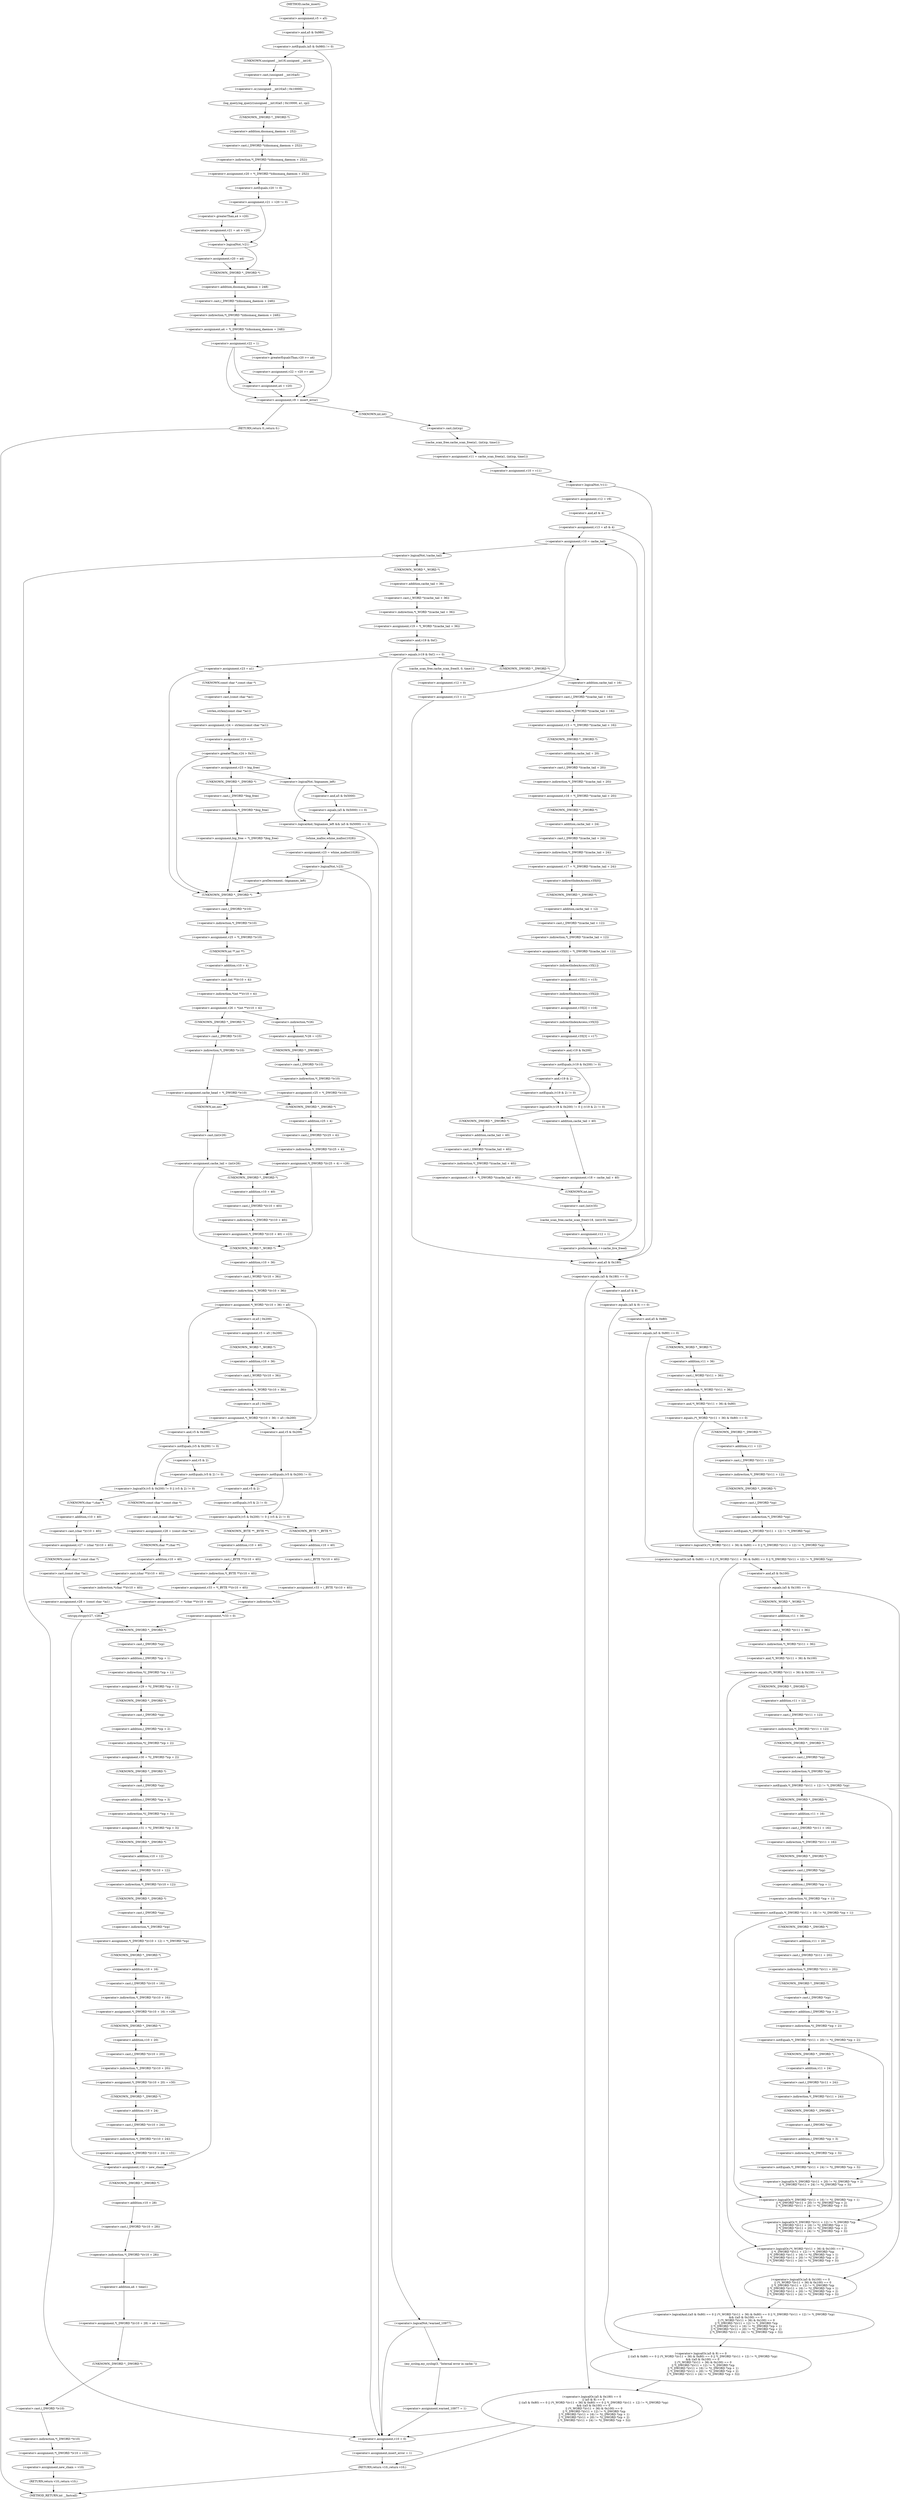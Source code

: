 digraph cache_insert {  
"1000160" [label = "(<operator>.assignment,v5 = a5)" ]
"1000164" [label = "(<operator>.notEquals,(a5 & 0x980) != 0)" ]
"1000165" [label = "(<operator>.and,a5 & 0x980)" ]
"1000170" [label = "(log_query,log_query((unsigned __int16)a5 | 0x10000, a1, cp))" ]
"1000171" [label = "(<operator>.or,(unsigned __int16)a5 | 0x10000)" ]
"1000172" [label = "(<operator>.cast,(unsigned __int16)a5)" ]
"1000173" [label = "(UNKNOWN,unsigned __int16,unsigned __int16)" ]
"1000178" [label = "(<operator>.assignment,v20 = *(_DWORD *)(dnsmasq_daemon + 252))" ]
"1000180" [label = "(<operator>.indirection,*(_DWORD *)(dnsmasq_daemon + 252))" ]
"1000181" [label = "(<operator>.cast,(_DWORD *)(dnsmasq_daemon + 252))" ]
"1000182" [label = "(UNKNOWN,_DWORD *,_DWORD *)" ]
"1000183" [label = "(<operator>.addition,dnsmasq_daemon + 252)" ]
"1000186" [label = "(<operator>.assignment,v21 = v20 != 0)" ]
"1000188" [label = "(<operator>.notEquals,v20 != 0)" ]
"1000193" [label = "(<operator>.assignment,v21 = a4 > v20)" ]
"1000195" [label = "(<operator>.greaterThan,a4 > v20)" ]
"1000199" [label = "(<operator>.logicalNot,!v21)" ]
"1000201" [label = "(<operator>.assignment,v20 = a4)" ]
"1000204" [label = "(<operator>.assignment,a4 = *(_DWORD *)(dnsmasq_daemon + 248))" ]
"1000206" [label = "(<operator>.indirection,*(_DWORD *)(dnsmasq_daemon + 248))" ]
"1000207" [label = "(<operator>.cast,(_DWORD *)(dnsmasq_daemon + 248))" ]
"1000208" [label = "(UNKNOWN,_DWORD *,_DWORD *)" ]
"1000209" [label = "(<operator>.addition,dnsmasq_daemon + 248)" ]
"1000212" [label = "(<operator>.assignment,v22 = 1)" ]
"1000217" [label = "(<operator>.assignment,v22 = v20 >= a4)" ]
"1000219" [label = "(<operator>.greaterEqualsThan,v20 >= a4)" ]
"1000224" [label = "(<operator>.assignment,a4 = v20)" ]
"1000227" [label = "(<operator>.assignment,v9 = insert_error)" ]
"1000232" [label = "(RETURN,return 0;,return 0;)" ]
"1000234" [label = "(<operator>.assignment,v11 = cache_scan_free(a1, (int)cp, time1))" ]
"1000236" [label = "(cache_scan_free,cache_scan_free(a1, (int)cp, time1))" ]
"1000238" [label = "(<operator>.cast,(int)cp)" ]
"1000239" [label = "(UNKNOWN,int,int)" ]
"1000242" [label = "(<operator>.assignment,v10 = v11)" ]
"1000246" [label = "(<operator>.logicalNot,!v11)" ]
"1000249" [label = "(<operator>.assignment,v12 = v9)" ]
"1000252" [label = "(<operator>.assignment,v13 = a5 & 4)" ]
"1000254" [label = "(<operator>.and,a5 & 4)" ]
"1000260" [label = "(<operator>.assignment,v10 = cache_tail)" ]
"1000264" [label = "(<operator>.logicalNot,!cache_tail)" ]
"1000267" [label = "(<operator>.assignment,v19 = *(_WORD *)(cache_tail + 36))" ]
"1000269" [label = "(<operator>.indirection,*(_WORD *)(cache_tail + 36))" ]
"1000270" [label = "(<operator>.cast,(_WORD *)(cache_tail + 36))" ]
"1000271" [label = "(UNKNOWN,_WORD *,_WORD *)" ]
"1000272" [label = "(<operator>.addition,cache_tail + 36)" ]
"1000276" [label = "(<operator>.equals,(v19 & 0xC) == 0)" ]
"1000277" [label = "(<operator>.and,v19 & 0xC)" ]
"1000282" [label = "(<operator>.assignment,v23 = a1)" ]
"1000288" [label = "(<operator>.assignment,v24 = strlen((const char *)a1))" ]
"1000290" [label = "(strlen,strlen((const char *)a1))" ]
"1000291" [label = "(<operator>.cast,(const char *)a1)" ]
"1000292" [label = "(UNKNOWN,const char *,const char *)" ]
"1000294" [label = "(<operator>.assignment,v23 = 0)" ]
"1000298" [label = "(<operator>.greaterThan,v24 > 0x31)" ]
"1000302" [label = "(<operator>.assignment,v23 = big_free)" ]
"1000308" [label = "(<operator>.assignment,big_free = *(_DWORD *)big_free)" ]
"1000310" [label = "(<operator>.indirection,*(_DWORD *)big_free)" ]
"1000311" [label = "(<operator>.cast,(_DWORD *)big_free)" ]
"1000312" [label = "(UNKNOWN,_DWORD *,_DWORD *)" ]
"1000317" [label = "(<operator>.logicalAnd,!bignames_left && (a5 & 0x5000) == 0)" ]
"1000318" [label = "(<operator>.logicalNot,!bignames_left)" ]
"1000320" [label = "(<operator>.equals,(a5 & 0x5000) == 0)" ]
"1000321" [label = "(<operator>.and,a5 & 0x5000)" ]
"1000326" [label = "(<operator>.assignment,v23 = whine_malloc(1028))" ]
"1000328" [label = "(whine_malloc,whine_malloc(1028))" ]
"1000331" [label = "(<operator>.logicalNot,!v23)" ]
"1000336" [label = "(<operator>.preDecrement,--bignames_left)" ]
"1000338" [label = "(<operator>.assignment,v25 = *(_DWORD *)v10)" ]
"1000340" [label = "(<operator>.indirection,*(_DWORD *)v10)" ]
"1000341" [label = "(<operator>.cast,(_DWORD *)v10)" ]
"1000342" [label = "(UNKNOWN,_DWORD *,_DWORD *)" ]
"1000344" [label = "(<operator>.assignment,v26 = *(int **)(v10 + 4))" ]
"1000346" [label = "(<operator>.indirection,*(int **)(v10 + 4))" ]
"1000347" [label = "(<operator>.cast,(int **)(v10 + 4))" ]
"1000348" [label = "(UNKNOWN,int **,int **)" ]
"1000349" [label = "(<operator>.addition,v10 + 4)" ]
"1000355" [label = "(<operator>.assignment,*v26 = v25)" ]
"1000356" [label = "(<operator>.indirection,*v26)" ]
"1000359" [label = "(<operator>.assignment,v25 = *(_DWORD *)v10)" ]
"1000361" [label = "(<operator>.indirection,*(_DWORD *)v10)" ]
"1000362" [label = "(<operator>.cast,(_DWORD *)v10)" ]
"1000363" [label = "(UNKNOWN,_DWORD *,_DWORD *)" ]
"1000367" [label = "(<operator>.assignment,cache_head = *(_DWORD *)v10)" ]
"1000369" [label = "(<operator>.indirection,*(_DWORD *)v10)" ]
"1000370" [label = "(<operator>.cast,(_DWORD *)v10)" ]
"1000371" [label = "(UNKNOWN,_DWORD *,_DWORD *)" ]
"1000375" [label = "(<operator>.assignment,*(_DWORD *)(v25 + 4) = v26)" ]
"1000376" [label = "(<operator>.indirection,*(_DWORD *)(v25 + 4))" ]
"1000377" [label = "(<operator>.cast,(_DWORD *)(v25 + 4))" ]
"1000378" [label = "(UNKNOWN,_DWORD *,_DWORD *)" ]
"1000379" [label = "(<operator>.addition,v25 + 4)" ]
"1000384" [label = "(<operator>.assignment,cache_tail = (int)v26)" ]
"1000386" [label = "(<operator>.cast,(int)v26)" ]
"1000387" [label = "(UNKNOWN,int,int)" ]
"1000391" [label = "(<operator>.assignment,*(_DWORD *)(v10 + 40) = v23)" ]
"1000392" [label = "(<operator>.indirection,*(_DWORD *)(v10 + 40))" ]
"1000393" [label = "(<operator>.cast,(_DWORD *)(v10 + 40))" ]
"1000394" [label = "(UNKNOWN,_DWORD *,_DWORD *)" ]
"1000395" [label = "(<operator>.addition,v10 + 40)" ]
"1000399" [label = "(<operator>.assignment,*(_WORD *)(v10 + 36) = a5)" ]
"1000400" [label = "(<operator>.indirection,*(_WORD *)(v10 + 36))" ]
"1000401" [label = "(<operator>.cast,(_WORD *)(v10 + 36))" ]
"1000402" [label = "(UNKNOWN,_WORD *,_WORD *)" ]
"1000403" [label = "(<operator>.addition,v10 + 36)" ]
"1000410" [label = "(<operator>.assignment,v5 = a5 | 0x200)" ]
"1000412" [label = "(<operator>.or,a5 | 0x200)" ]
"1000415" [label = "(<operator>.assignment,*(_WORD *)(v10 + 36) = a5 | 0x200)" ]
"1000416" [label = "(<operator>.indirection,*(_WORD *)(v10 + 36))" ]
"1000417" [label = "(<operator>.cast,(_WORD *)(v10 + 36))" ]
"1000418" [label = "(UNKNOWN,_WORD *,_WORD *)" ]
"1000419" [label = "(<operator>.addition,v10 + 36)" ]
"1000422" [label = "(<operator>.or,a5 | 0x200)" ]
"1000429" [label = "(<operator>.logicalOr,(v5 & 0x200) != 0 || (v5 & 2) != 0)" ]
"1000430" [label = "(<operator>.notEquals,(v5 & 0x200) != 0)" ]
"1000431" [label = "(<operator>.and,v5 & 0x200)" ]
"1000435" [label = "(<operator>.notEquals,(v5 & 2) != 0)" ]
"1000436" [label = "(<operator>.and,v5 & 2)" ]
"1000441" [label = "(<operator>.assignment,v28 = (const char *)a1)" ]
"1000443" [label = "(<operator>.cast,(const char *)a1)" ]
"1000444" [label = "(UNKNOWN,const char *,const char *)" ]
"1000446" [label = "(<operator>.assignment,v27 = *(char **)(v10 + 40))" ]
"1000448" [label = "(<operator>.indirection,*(char **)(v10 + 40))" ]
"1000449" [label = "(<operator>.cast,(char **)(v10 + 40))" ]
"1000450" [label = "(UNKNOWN,char **,char **)" ]
"1000451" [label = "(<operator>.addition,v10 + 40)" ]
"1000456" [label = "(<operator>.assignment,v27 = (char *)(v10 + 40))" ]
"1000458" [label = "(<operator>.cast,(char *)(v10 + 40))" ]
"1000459" [label = "(UNKNOWN,char *,char *)" ]
"1000460" [label = "(<operator>.addition,v10 + 40)" ]
"1000463" [label = "(<operator>.assignment,v28 = (const char *)a1)" ]
"1000465" [label = "(<operator>.cast,(const char *)a1)" ]
"1000466" [label = "(UNKNOWN,const char *,const char *)" ]
"1000468" [label = "(strcpy,strcpy(v27, v28))" ]
"1000474" [label = "(<operator>.logicalOr,(v5 & 0x200) != 0 || (v5 & 2) != 0)" ]
"1000475" [label = "(<operator>.notEquals,(v5 & 0x200) != 0)" ]
"1000476" [label = "(<operator>.and,v5 & 0x200)" ]
"1000480" [label = "(<operator>.notEquals,(v5 & 2) != 0)" ]
"1000481" [label = "(<operator>.and,v5 & 2)" ]
"1000485" [label = "(<operator>.assignment,v33 = *(_BYTE **)(v10 + 40))" ]
"1000487" [label = "(<operator>.indirection,*(_BYTE **)(v10 + 40))" ]
"1000488" [label = "(<operator>.cast,(_BYTE **)(v10 + 40))" ]
"1000489" [label = "(UNKNOWN,_BYTE **,_BYTE **)" ]
"1000490" [label = "(<operator>.addition,v10 + 40)" ]
"1000494" [label = "(<operator>.assignment,v33 = (_BYTE *)(v10 + 40))" ]
"1000496" [label = "(<operator>.cast,(_BYTE *)(v10 + 40))" ]
"1000497" [label = "(UNKNOWN,_BYTE *,_BYTE *)" ]
"1000498" [label = "(<operator>.addition,v10 + 40)" ]
"1000501" [label = "(<operator>.assignment,*v33 = 0)" ]
"1000502" [label = "(<operator>.indirection,*v33)" ]
"1000508" [label = "(<operator>.assignment,v29 = *((_DWORD *)cp + 1))" ]
"1000510" [label = "(<operator>.indirection,*((_DWORD *)cp + 1))" ]
"1000511" [label = "(<operator>.addition,(_DWORD *)cp + 1)" ]
"1000512" [label = "(<operator>.cast,(_DWORD *)cp)" ]
"1000513" [label = "(UNKNOWN,_DWORD *,_DWORD *)" ]
"1000516" [label = "(<operator>.assignment,v30 = *((_DWORD *)cp + 2))" ]
"1000518" [label = "(<operator>.indirection,*((_DWORD *)cp + 2))" ]
"1000519" [label = "(<operator>.addition,(_DWORD *)cp + 2)" ]
"1000520" [label = "(<operator>.cast,(_DWORD *)cp)" ]
"1000521" [label = "(UNKNOWN,_DWORD *,_DWORD *)" ]
"1000524" [label = "(<operator>.assignment,v31 = *((_DWORD *)cp + 3))" ]
"1000526" [label = "(<operator>.indirection,*((_DWORD *)cp + 3))" ]
"1000527" [label = "(<operator>.addition,(_DWORD *)cp + 3)" ]
"1000528" [label = "(<operator>.cast,(_DWORD *)cp)" ]
"1000529" [label = "(UNKNOWN,_DWORD *,_DWORD *)" ]
"1000532" [label = "(<operator>.assignment,*(_DWORD *)(v10 + 12) = *(_DWORD *)cp)" ]
"1000533" [label = "(<operator>.indirection,*(_DWORD *)(v10 + 12))" ]
"1000534" [label = "(<operator>.cast,(_DWORD *)(v10 + 12))" ]
"1000535" [label = "(UNKNOWN,_DWORD *,_DWORD *)" ]
"1000536" [label = "(<operator>.addition,v10 + 12)" ]
"1000539" [label = "(<operator>.indirection,*(_DWORD *)cp)" ]
"1000540" [label = "(<operator>.cast,(_DWORD *)cp)" ]
"1000541" [label = "(UNKNOWN,_DWORD *,_DWORD *)" ]
"1000543" [label = "(<operator>.assignment,*(_DWORD *)(v10 + 16) = v29)" ]
"1000544" [label = "(<operator>.indirection,*(_DWORD *)(v10 + 16))" ]
"1000545" [label = "(<operator>.cast,(_DWORD *)(v10 + 16))" ]
"1000546" [label = "(UNKNOWN,_DWORD *,_DWORD *)" ]
"1000547" [label = "(<operator>.addition,v10 + 16)" ]
"1000551" [label = "(<operator>.assignment,*(_DWORD *)(v10 + 20) = v30)" ]
"1000552" [label = "(<operator>.indirection,*(_DWORD *)(v10 + 20))" ]
"1000553" [label = "(<operator>.cast,(_DWORD *)(v10 + 20))" ]
"1000554" [label = "(UNKNOWN,_DWORD *,_DWORD *)" ]
"1000555" [label = "(<operator>.addition,v10 + 20)" ]
"1000559" [label = "(<operator>.assignment,*(_DWORD *)(v10 + 24) = v31)" ]
"1000560" [label = "(<operator>.indirection,*(_DWORD *)(v10 + 24))" ]
"1000561" [label = "(<operator>.cast,(_DWORD *)(v10 + 24))" ]
"1000562" [label = "(UNKNOWN,_DWORD *,_DWORD *)" ]
"1000563" [label = "(<operator>.addition,v10 + 24)" ]
"1000567" [label = "(<operator>.assignment,v32 = new_chain)" ]
"1000570" [label = "(<operator>.assignment,*(_DWORD *)(v10 + 28) = a4 + time1)" ]
"1000571" [label = "(<operator>.indirection,*(_DWORD *)(v10 + 28))" ]
"1000572" [label = "(<operator>.cast,(_DWORD *)(v10 + 28))" ]
"1000573" [label = "(UNKNOWN,_DWORD *,_DWORD *)" ]
"1000574" [label = "(<operator>.addition,v10 + 28)" ]
"1000577" [label = "(<operator>.addition,a4 + time1)" ]
"1000580" [label = "(<operator>.assignment,*(_DWORD *)v10 = v32)" ]
"1000581" [label = "(<operator>.indirection,*(_DWORD *)v10)" ]
"1000582" [label = "(<operator>.cast,(_DWORD *)v10)" ]
"1000583" [label = "(UNKNOWN,_DWORD *,_DWORD *)" ]
"1000586" [label = "(<operator>.assignment,new_chain = v10)" ]
"1000589" [label = "(RETURN,return v10;,return v10;)" ]
"1000595" [label = "(<operator>.logicalNot,!warned_10977)" ]
"1000598" [label = "(my_syslog,my_syslog(3, \"Internal error in cache.\"))" ]
"1000601" [label = "(<operator>.assignment,warned_10977 = 1)" ]
"1000608" [label = "(<operator>.assignment,v15 = *(_DWORD *)(cache_tail + 16))" ]
"1000610" [label = "(<operator>.indirection,*(_DWORD *)(cache_tail + 16))" ]
"1000611" [label = "(<operator>.cast,(_DWORD *)(cache_tail + 16))" ]
"1000612" [label = "(UNKNOWN,_DWORD *,_DWORD *)" ]
"1000613" [label = "(<operator>.addition,cache_tail + 16)" ]
"1000616" [label = "(<operator>.assignment,v16 = *(_DWORD *)(cache_tail + 20))" ]
"1000618" [label = "(<operator>.indirection,*(_DWORD *)(cache_tail + 20))" ]
"1000619" [label = "(<operator>.cast,(_DWORD *)(cache_tail + 20))" ]
"1000620" [label = "(UNKNOWN,_DWORD *,_DWORD *)" ]
"1000621" [label = "(<operator>.addition,cache_tail + 20)" ]
"1000624" [label = "(<operator>.assignment,v17 = *(_DWORD *)(cache_tail + 24))" ]
"1000626" [label = "(<operator>.indirection,*(_DWORD *)(cache_tail + 24))" ]
"1000627" [label = "(<operator>.cast,(_DWORD *)(cache_tail + 24))" ]
"1000628" [label = "(UNKNOWN,_DWORD *,_DWORD *)" ]
"1000629" [label = "(<operator>.addition,cache_tail + 24)" ]
"1000632" [label = "(<operator>.assignment,v35[0] = *(_DWORD *)(cache_tail + 12))" ]
"1000633" [label = "(<operator>.indirectIndexAccess,v35[0])" ]
"1000636" [label = "(<operator>.indirection,*(_DWORD *)(cache_tail + 12))" ]
"1000637" [label = "(<operator>.cast,(_DWORD *)(cache_tail + 12))" ]
"1000638" [label = "(UNKNOWN,_DWORD *,_DWORD *)" ]
"1000639" [label = "(<operator>.addition,cache_tail + 12)" ]
"1000642" [label = "(<operator>.assignment,v35[1] = v15)" ]
"1000643" [label = "(<operator>.indirectIndexAccess,v35[1])" ]
"1000647" [label = "(<operator>.assignment,v35[2] = v16)" ]
"1000648" [label = "(<operator>.indirectIndexAccess,v35[2])" ]
"1000652" [label = "(<operator>.assignment,v35[3] = v17)" ]
"1000653" [label = "(<operator>.indirectIndexAccess,v35[3])" ]
"1000658" [label = "(<operator>.logicalOr,(v19 & 0x200) != 0 || (v19 & 2) != 0)" ]
"1000659" [label = "(<operator>.notEquals,(v19 & 0x200) != 0)" ]
"1000660" [label = "(<operator>.and,v19 & 0x200)" ]
"1000664" [label = "(<operator>.notEquals,(v19 & 2) != 0)" ]
"1000665" [label = "(<operator>.and,v19 & 2)" ]
"1000669" [label = "(<operator>.assignment,v18 = *(_DWORD *)(cache_tail + 40))" ]
"1000671" [label = "(<operator>.indirection,*(_DWORD *)(cache_tail + 40))" ]
"1000672" [label = "(<operator>.cast,(_DWORD *)(cache_tail + 40))" ]
"1000673" [label = "(UNKNOWN,_DWORD *,_DWORD *)" ]
"1000674" [label = "(<operator>.addition,cache_tail + 40)" ]
"1000678" [label = "(<operator>.assignment,v18 = cache_tail + 40)" ]
"1000680" [label = "(<operator>.addition,cache_tail + 40)" ]
"1000683" [label = "(cache_scan_free,cache_scan_free(v18, (int)v35, time1))" ]
"1000685" [label = "(<operator>.cast,(int)v35)" ]
"1000686" [label = "(UNKNOWN,int,int)" ]
"1000689" [label = "(<operator>.assignment,v12 = 1)" ]
"1000692" [label = "(<operator>.preIncrement,++cache_live_freed)" ]
"1000696" [label = "(cache_scan_free,cache_scan_free(0, 0, time1))" ]
"1000700" [label = "(<operator>.assignment,v12 = 0)" ]
"1000703" [label = "(<operator>.assignment,v13 = 1)" ]
"1000707" [label = "(<operator>.logicalOr,(a5 & 0x180) == 0\n    || (a5 & 8) == 0\n    || ((a5 & 0x80) == 0 || (*(_WORD *)(v11 + 36) & 0x80) == 0 || *(_DWORD *)(v11 + 12) != *(_DWORD *)cp)\n    && ((a5 & 0x100) == 0\n     || (*(_WORD *)(v11 + 36) & 0x100) == 0\n     || *(_DWORD *)(v11 + 12) != *(_DWORD *)cp\n     || *(_DWORD *)(v11 + 16) != *((_DWORD *)cp + 1)\n     || *(_DWORD *)(v11 + 20) != *((_DWORD *)cp + 2)\n     || *(_DWORD *)(v11 + 24) != *((_DWORD *)cp + 3)))" ]
"1000708" [label = "(<operator>.equals,(a5 & 0x180) == 0)" ]
"1000709" [label = "(<operator>.and,a5 & 0x180)" ]
"1000713" [label = "(<operator>.logicalOr,(a5 & 8) == 0\n    || ((a5 & 0x80) == 0 || (*(_WORD *)(v11 + 36) & 0x80) == 0 || *(_DWORD *)(v11 + 12) != *(_DWORD *)cp)\n    && ((a5 & 0x100) == 0\n     || (*(_WORD *)(v11 + 36) & 0x100) == 0\n     || *(_DWORD *)(v11 + 12) != *(_DWORD *)cp\n     || *(_DWORD *)(v11 + 16) != *((_DWORD *)cp + 1)\n     || *(_DWORD *)(v11 + 20) != *((_DWORD *)cp + 2)\n     || *(_DWORD *)(v11 + 24) != *((_DWORD *)cp + 3)))" ]
"1000714" [label = "(<operator>.equals,(a5 & 8) == 0)" ]
"1000715" [label = "(<operator>.and,a5 & 8)" ]
"1000719" [label = "(<operator>.logicalAnd,((a5 & 0x80) == 0 || (*(_WORD *)(v11 + 36) & 0x80) == 0 || *(_DWORD *)(v11 + 12) != *(_DWORD *)cp)\n    && ((a5 & 0x100) == 0\n     || (*(_WORD *)(v11 + 36) & 0x100) == 0\n     || *(_DWORD *)(v11 + 12) != *(_DWORD *)cp\n     || *(_DWORD *)(v11 + 16) != *((_DWORD *)cp + 1)\n     || *(_DWORD *)(v11 + 20) != *((_DWORD *)cp + 2)\n     || *(_DWORD *)(v11 + 24) != *((_DWORD *)cp + 3)))" ]
"1000720" [label = "(<operator>.logicalOr,(a5 & 0x80) == 0 || (*(_WORD *)(v11 + 36) & 0x80) == 0 || *(_DWORD *)(v11 + 12) != *(_DWORD *)cp)" ]
"1000721" [label = "(<operator>.equals,(a5 & 0x80) == 0)" ]
"1000722" [label = "(<operator>.and,a5 & 0x80)" ]
"1000726" [label = "(<operator>.logicalOr,(*(_WORD *)(v11 + 36) & 0x80) == 0 || *(_DWORD *)(v11 + 12) != *(_DWORD *)cp)" ]
"1000727" [label = "(<operator>.equals,(*(_WORD *)(v11 + 36) & 0x80) == 0)" ]
"1000728" [label = "(<operator>.and,*(_WORD *)(v11 + 36) & 0x80)" ]
"1000729" [label = "(<operator>.indirection,*(_WORD *)(v11 + 36))" ]
"1000730" [label = "(<operator>.cast,(_WORD *)(v11 + 36))" ]
"1000731" [label = "(UNKNOWN,_WORD *,_WORD *)" ]
"1000732" [label = "(<operator>.addition,v11 + 36)" ]
"1000737" [label = "(<operator>.notEquals,*(_DWORD *)(v11 + 12) != *(_DWORD *)cp)" ]
"1000738" [label = "(<operator>.indirection,*(_DWORD *)(v11 + 12))" ]
"1000739" [label = "(<operator>.cast,(_DWORD *)(v11 + 12))" ]
"1000740" [label = "(UNKNOWN,_DWORD *,_DWORD *)" ]
"1000741" [label = "(<operator>.addition,v11 + 12)" ]
"1000744" [label = "(<operator>.indirection,*(_DWORD *)cp)" ]
"1000745" [label = "(<operator>.cast,(_DWORD *)cp)" ]
"1000746" [label = "(UNKNOWN,_DWORD *,_DWORD *)" ]
"1000748" [label = "(<operator>.logicalOr,(a5 & 0x100) == 0\n     || (*(_WORD *)(v11 + 36) & 0x100) == 0\n     || *(_DWORD *)(v11 + 12) != *(_DWORD *)cp\n     || *(_DWORD *)(v11 + 16) != *((_DWORD *)cp + 1)\n     || *(_DWORD *)(v11 + 20) != *((_DWORD *)cp + 2)\n     || *(_DWORD *)(v11 + 24) != *((_DWORD *)cp + 3))" ]
"1000749" [label = "(<operator>.equals,(a5 & 0x100) == 0)" ]
"1000750" [label = "(<operator>.and,a5 & 0x100)" ]
"1000754" [label = "(<operator>.logicalOr,(*(_WORD *)(v11 + 36) & 0x100) == 0\n     || *(_DWORD *)(v11 + 12) != *(_DWORD *)cp\n     || *(_DWORD *)(v11 + 16) != *((_DWORD *)cp + 1)\n     || *(_DWORD *)(v11 + 20) != *((_DWORD *)cp + 2)\n     || *(_DWORD *)(v11 + 24) != *((_DWORD *)cp + 3))" ]
"1000755" [label = "(<operator>.equals,(*(_WORD *)(v11 + 36) & 0x100) == 0)" ]
"1000756" [label = "(<operator>.and,*(_WORD *)(v11 + 36) & 0x100)" ]
"1000757" [label = "(<operator>.indirection,*(_WORD *)(v11 + 36))" ]
"1000758" [label = "(<operator>.cast,(_WORD *)(v11 + 36))" ]
"1000759" [label = "(UNKNOWN,_WORD *,_WORD *)" ]
"1000760" [label = "(<operator>.addition,v11 + 36)" ]
"1000765" [label = "(<operator>.logicalOr,*(_DWORD *)(v11 + 12) != *(_DWORD *)cp\n     || *(_DWORD *)(v11 + 16) != *((_DWORD *)cp + 1)\n     || *(_DWORD *)(v11 + 20) != *((_DWORD *)cp + 2)\n     || *(_DWORD *)(v11 + 24) != *((_DWORD *)cp + 3))" ]
"1000766" [label = "(<operator>.notEquals,*(_DWORD *)(v11 + 12) != *(_DWORD *)cp)" ]
"1000767" [label = "(<operator>.indirection,*(_DWORD *)(v11 + 12))" ]
"1000768" [label = "(<operator>.cast,(_DWORD *)(v11 + 12))" ]
"1000769" [label = "(UNKNOWN,_DWORD *,_DWORD *)" ]
"1000770" [label = "(<operator>.addition,v11 + 12)" ]
"1000773" [label = "(<operator>.indirection,*(_DWORD *)cp)" ]
"1000774" [label = "(<operator>.cast,(_DWORD *)cp)" ]
"1000775" [label = "(UNKNOWN,_DWORD *,_DWORD *)" ]
"1000777" [label = "(<operator>.logicalOr,*(_DWORD *)(v11 + 16) != *((_DWORD *)cp + 1)\n     || *(_DWORD *)(v11 + 20) != *((_DWORD *)cp + 2)\n     || *(_DWORD *)(v11 + 24) != *((_DWORD *)cp + 3))" ]
"1000778" [label = "(<operator>.notEquals,*(_DWORD *)(v11 + 16) != *((_DWORD *)cp + 1))" ]
"1000779" [label = "(<operator>.indirection,*(_DWORD *)(v11 + 16))" ]
"1000780" [label = "(<operator>.cast,(_DWORD *)(v11 + 16))" ]
"1000781" [label = "(UNKNOWN,_DWORD *,_DWORD *)" ]
"1000782" [label = "(<operator>.addition,v11 + 16)" ]
"1000785" [label = "(<operator>.indirection,*((_DWORD *)cp + 1))" ]
"1000786" [label = "(<operator>.addition,(_DWORD *)cp + 1)" ]
"1000787" [label = "(<operator>.cast,(_DWORD *)cp)" ]
"1000788" [label = "(UNKNOWN,_DWORD *,_DWORD *)" ]
"1000791" [label = "(<operator>.logicalOr,*(_DWORD *)(v11 + 20) != *((_DWORD *)cp + 2)\n     || *(_DWORD *)(v11 + 24) != *((_DWORD *)cp + 3))" ]
"1000792" [label = "(<operator>.notEquals,*(_DWORD *)(v11 + 20) != *((_DWORD *)cp + 2))" ]
"1000793" [label = "(<operator>.indirection,*(_DWORD *)(v11 + 20))" ]
"1000794" [label = "(<operator>.cast,(_DWORD *)(v11 + 20))" ]
"1000795" [label = "(UNKNOWN,_DWORD *,_DWORD *)" ]
"1000796" [label = "(<operator>.addition,v11 + 20)" ]
"1000799" [label = "(<operator>.indirection,*((_DWORD *)cp + 2))" ]
"1000800" [label = "(<operator>.addition,(_DWORD *)cp + 2)" ]
"1000801" [label = "(<operator>.cast,(_DWORD *)cp)" ]
"1000802" [label = "(UNKNOWN,_DWORD *,_DWORD *)" ]
"1000805" [label = "(<operator>.notEquals,*(_DWORD *)(v11 + 24) != *((_DWORD *)cp + 3))" ]
"1000806" [label = "(<operator>.indirection,*(_DWORD *)(v11 + 24))" ]
"1000807" [label = "(<operator>.cast,(_DWORD *)(v11 + 24))" ]
"1000808" [label = "(UNKNOWN,_DWORD *,_DWORD *)" ]
"1000809" [label = "(<operator>.addition,v11 + 24)" ]
"1000812" [label = "(<operator>.indirection,*((_DWORD *)cp + 3))" ]
"1000813" [label = "(<operator>.addition,(_DWORD *)cp + 3)" ]
"1000814" [label = "(<operator>.cast,(_DWORD *)cp)" ]
"1000815" [label = "(UNKNOWN,_DWORD *,_DWORD *)" ]
"1000820" [label = "(<operator>.assignment,v10 = 0)" ]
"1000823" [label = "(<operator>.assignment,insert_error = 1)" ]
"1000826" [label = "(RETURN,return v10;,return v10;)" ]
"1000127" [label = "(METHOD,cache_insert)" ]
"1000828" [label = "(METHOD_RETURN,int __fastcall)" ]
  "1000160" -> "1000165" 
  "1000164" -> "1000173" 
  "1000164" -> "1000227" 
  "1000165" -> "1000164" 
  "1000170" -> "1000182" 
  "1000171" -> "1000170" 
  "1000172" -> "1000171" 
  "1000173" -> "1000172" 
  "1000178" -> "1000188" 
  "1000180" -> "1000178" 
  "1000181" -> "1000180" 
  "1000182" -> "1000183" 
  "1000183" -> "1000181" 
  "1000186" -> "1000195" 
  "1000186" -> "1000199" 
  "1000188" -> "1000186" 
  "1000193" -> "1000199" 
  "1000195" -> "1000193" 
  "1000199" -> "1000201" 
  "1000199" -> "1000208" 
  "1000201" -> "1000208" 
  "1000204" -> "1000212" 
  "1000206" -> "1000204" 
  "1000207" -> "1000206" 
  "1000208" -> "1000209" 
  "1000209" -> "1000207" 
  "1000212" -> "1000219" 
  "1000212" -> "1000224" 
  "1000212" -> "1000227" 
  "1000217" -> "1000224" 
  "1000217" -> "1000227" 
  "1000219" -> "1000217" 
  "1000224" -> "1000227" 
  "1000227" -> "1000232" 
  "1000227" -> "1000239" 
  "1000232" -> "1000828" 
  "1000234" -> "1000242" 
  "1000236" -> "1000234" 
  "1000238" -> "1000236" 
  "1000239" -> "1000238" 
  "1000242" -> "1000246" 
  "1000246" -> "1000249" 
  "1000246" -> "1000709" 
  "1000249" -> "1000254" 
  "1000252" -> "1000260" 
  "1000252" -> "1000709" 
  "1000254" -> "1000252" 
  "1000260" -> "1000264" 
  "1000264" -> "1000820" 
  "1000264" -> "1000271" 
  "1000267" -> "1000277" 
  "1000269" -> "1000267" 
  "1000270" -> "1000269" 
  "1000271" -> "1000272" 
  "1000272" -> "1000270" 
  "1000276" -> "1000282" 
  "1000276" -> "1000595" 
  "1000276" -> "1000612" 
  "1000276" -> "1000696" 
  "1000277" -> "1000276" 
  "1000282" -> "1000292" 
  "1000282" -> "1000342" 
  "1000288" -> "1000294" 
  "1000290" -> "1000288" 
  "1000291" -> "1000290" 
  "1000292" -> "1000291" 
  "1000294" -> "1000298" 
  "1000298" -> "1000302" 
  "1000298" -> "1000342" 
  "1000302" -> "1000312" 
  "1000302" -> "1000318" 
  "1000308" -> "1000342" 
  "1000310" -> "1000308" 
  "1000311" -> "1000310" 
  "1000312" -> "1000311" 
  "1000317" -> "1000820" 
  "1000317" -> "1000328" 
  "1000318" -> "1000317" 
  "1000318" -> "1000321" 
  "1000320" -> "1000317" 
  "1000321" -> "1000320" 
  "1000326" -> "1000331" 
  "1000328" -> "1000326" 
  "1000331" -> "1000820" 
  "1000331" -> "1000336" 
  "1000331" -> "1000342" 
  "1000336" -> "1000342" 
  "1000338" -> "1000348" 
  "1000340" -> "1000338" 
  "1000341" -> "1000340" 
  "1000342" -> "1000341" 
  "1000344" -> "1000356" 
  "1000344" -> "1000371" 
  "1000346" -> "1000344" 
  "1000347" -> "1000346" 
  "1000348" -> "1000349" 
  "1000349" -> "1000347" 
  "1000355" -> "1000363" 
  "1000356" -> "1000355" 
  "1000359" -> "1000378" 
  "1000359" -> "1000387" 
  "1000361" -> "1000359" 
  "1000362" -> "1000361" 
  "1000363" -> "1000362" 
  "1000367" -> "1000378" 
  "1000367" -> "1000387" 
  "1000369" -> "1000367" 
  "1000370" -> "1000369" 
  "1000371" -> "1000370" 
  "1000375" -> "1000394" 
  "1000375" -> "1000402" 
  "1000376" -> "1000375" 
  "1000377" -> "1000376" 
  "1000378" -> "1000379" 
  "1000379" -> "1000377" 
  "1000384" -> "1000394" 
  "1000384" -> "1000402" 
  "1000386" -> "1000384" 
  "1000387" -> "1000386" 
  "1000391" -> "1000402" 
  "1000392" -> "1000391" 
  "1000393" -> "1000392" 
  "1000394" -> "1000395" 
  "1000395" -> "1000393" 
  "1000399" -> "1000412" 
  "1000399" -> "1000431" 
  "1000399" -> "1000476" 
  "1000400" -> "1000399" 
  "1000401" -> "1000400" 
  "1000402" -> "1000403" 
  "1000403" -> "1000401" 
  "1000410" -> "1000418" 
  "1000412" -> "1000410" 
  "1000415" -> "1000431" 
  "1000415" -> "1000476" 
  "1000416" -> "1000422" 
  "1000417" -> "1000416" 
  "1000418" -> "1000419" 
  "1000419" -> "1000417" 
  "1000422" -> "1000415" 
  "1000429" -> "1000444" 
  "1000429" -> "1000459" 
  "1000430" -> "1000429" 
  "1000430" -> "1000436" 
  "1000431" -> "1000430" 
  "1000435" -> "1000429" 
  "1000436" -> "1000435" 
  "1000441" -> "1000450" 
  "1000443" -> "1000441" 
  "1000444" -> "1000443" 
  "1000446" -> "1000468" 
  "1000448" -> "1000446" 
  "1000449" -> "1000448" 
  "1000450" -> "1000451" 
  "1000451" -> "1000449" 
  "1000456" -> "1000466" 
  "1000458" -> "1000456" 
  "1000459" -> "1000460" 
  "1000460" -> "1000458" 
  "1000463" -> "1000468" 
  "1000465" -> "1000463" 
  "1000466" -> "1000465" 
  "1000468" -> "1000513" 
  "1000468" -> "1000567" 
  "1000474" -> "1000489" 
  "1000474" -> "1000497" 
  "1000475" -> "1000474" 
  "1000475" -> "1000481" 
  "1000476" -> "1000475" 
  "1000480" -> "1000474" 
  "1000481" -> "1000480" 
  "1000485" -> "1000502" 
  "1000487" -> "1000485" 
  "1000488" -> "1000487" 
  "1000489" -> "1000490" 
  "1000490" -> "1000488" 
  "1000494" -> "1000502" 
  "1000496" -> "1000494" 
  "1000497" -> "1000498" 
  "1000498" -> "1000496" 
  "1000501" -> "1000513" 
  "1000501" -> "1000567" 
  "1000502" -> "1000501" 
  "1000508" -> "1000521" 
  "1000510" -> "1000508" 
  "1000511" -> "1000510" 
  "1000512" -> "1000511" 
  "1000513" -> "1000512" 
  "1000516" -> "1000529" 
  "1000518" -> "1000516" 
  "1000519" -> "1000518" 
  "1000520" -> "1000519" 
  "1000521" -> "1000520" 
  "1000524" -> "1000535" 
  "1000526" -> "1000524" 
  "1000527" -> "1000526" 
  "1000528" -> "1000527" 
  "1000529" -> "1000528" 
  "1000532" -> "1000546" 
  "1000533" -> "1000541" 
  "1000534" -> "1000533" 
  "1000535" -> "1000536" 
  "1000536" -> "1000534" 
  "1000539" -> "1000532" 
  "1000540" -> "1000539" 
  "1000541" -> "1000540" 
  "1000543" -> "1000554" 
  "1000544" -> "1000543" 
  "1000545" -> "1000544" 
  "1000546" -> "1000547" 
  "1000547" -> "1000545" 
  "1000551" -> "1000562" 
  "1000552" -> "1000551" 
  "1000553" -> "1000552" 
  "1000554" -> "1000555" 
  "1000555" -> "1000553" 
  "1000559" -> "1000567" 
  "1000560" -> "1000559" 
  "1000561" -> "1000560" 
  "1000562" -> "1000563" 
  "1000563" -> "1000561" 
  "1000567" -> "1000573" 
  "1000570" -> "1000583" 
  "1000571" -> "1000577" 
  "1000572" -> "1000571" 
  "1000573" -> "1000574" 
  "1000574" -> "1000572" 
  "1000577" -> "1000570" 
  "1000580" -> "1000586" 
  "1000581" -> "1000580" 
  "1000582" -> "1000581" 
  "1000583" -> "1000582" 
  "1000586" -> "1000589" 
  "1000589" -> "1000828" 
  "1000595" -> "1000598" 
  "1000595" -> "1000820" 
  "1000598" -> "1000601" 
  "1000601" -> "1000820" 
  "1000608" -> "1000620" 
  "1000610" -> "1000608" 
  "1000611" -> "1000610" 
  "1000612" -> "1000613" 
  "1000613" -> "1000611" 
  "1000616" -> "1000628" 
  "1000618" -> "1000616" 
  "1000619" -> "1000618" 
  "1000620" -> "1000621" 
  "1000621" -> "1000619" 
  "1000624" -> "1000633" 
  "1000626" -> "1000624" 
  "1000627" -> "1000626" 
  "1000628" -> "1000629" 
  "1000629" -> "1000627" 
  "1000632" -> "1000643" 
  "1000633" -> "1000638" 
  "1000636" -> "1000632" 
  "1000637" -> "1000636" 
  "1000638" -> "1000639" 
  "1000639" -> "1000637" 
  "1000642" -> "1000648" 
  "1000643" -> "1000642" 
  "1000647" -> "1000653" 
  "1000648" -> "1000647" 
  "1000652" -> "1000660" 
  "1000653" -> "1000652" 
  "1000658" -> "1000673" 
  "1000658" -> "1000680" 
  "1000659" -> "1000658" 
  "1000659" -> "1000665" 
  "1000660" -> "1000659" 
  "1000664" -> "1000658" 
  "1000665" -> "1000664" 
  "1000669" -> "1000686" 
  "1000671" -> "1000669" 
  "1000672" -> "1000671" 
  "1000673" -> "1000674" 
  "1000674" -> "1000672" 
  "1000678" -> "1000686" 
  "1000680" -> "1000678" 
  "1000683" -> "1000689" 
  "1000685" -> "1000683" 
  "1000686" -> "1000685" 
  "1000689" -> "1000692" 
  "1000692" -> "1000260" 
  "1000692" -> "1000709" 
  "1000696" -> "1000700" 
  "1000700" -> "1000703" 
  "1000703" -> "1000260" 
  "1000703" -> "1000709" 
  "1000707" -> "1000820" 
  "1000707" -> "1000826" 
  "1000708" -> "1000707" 
  "1000708" -> "1000715" 
  "1000709" -> "1000708" 
  "1000713" -> "1000707" 
  "1000714" -> "1000713" 
  "1000714" -> "1000722" 
  "1000715" -> "1000714" 
  "1000719" -> "1000713" 
  "1000720" -> "1000719" 
  "1000720" -> "1000750" 
  "1000721" -> "1000731" 
  "1000721" -> "1000720" 
  "1000722" -> "1000721" 
  "1000726" -> "1000720" 
  "1000727" -> "1000740" 
  "1000727" -> "1000726" 
  "1000728" -> "1000727" 
  "1000729" -> "1000728" 
  "1000730" -> "1000729" 
  "1000731" -> "1000732" 
  "1000732" -> "1000730" 
  "1000737" -> "1000726" 
  "1000738" -> "1000746" 
  "1000739" -> "1000738" 
  "1000740" -> "1000741" 
  "1000741" -> "1000739" 
  "1000744" -> "1000737" 
  "1000745" -> "1000744" 
  "1000746" -> "1000745" 
  "1000748" -> "1000719" 
  "1000749" -> "1000759" 
  "1000749" -> "1000748" 
  "1000750" -> "1000749" 
  "1000754" -> "1000748" 
  "1000755" -> "1000769" 
  "1000755" -> "1000754" 
  "1000756" -> "1000755" 
  "1000757" -> "1000756" 
  "1000758" -> "1000757" 
  "1000759" -> "1000760" 
  "1000760" -> "1000758" 
  "1000765" -> "1000754" 
  "1000766" -> "1000781" 
  "1000766" -> "1000765" 
  "1000767" -> "1000775" 
  "1000768" -> "1000767" 
  "1000769" -> "1000770" 
  "1000770" -> "1000768" 
  "1000773" -> "1000766" 
  "1000774" -> "1000773" 
  "1000775" -> "1000774" 
  "1000777" -> "1000765" 
  "1000778" -> "1000795" 
  "1000778" -> "1000777" 
  "1000779" -> "1000788" 
  "1000780" -> "1000779" 
  "1000781" -> "1000782" 
  "1000782" -> "1000780" 
  "1000785" -> "1000778" 
  "1000786" -> "1000785" 
  "1000787" -> "1000786" 
  "1000788" -> "1000787" 
  "1000791" -> "1000777" 
  "1000792" -> "1000808" 
  "1000792" -> "1000791" 
  "1000793" -> "1000802" 
  "1000794" -> "1000793" 
  "1000795" -> "1000796" 
  "1000796" -> "1000794" 
  "1000799" -> "1000792" 
  "1000800" -> "1000799" 
  "1000801" -> "1000800" 
  "1000802" -> "1000801" 
  "1000805" -> "1000791" 
  "1000806" -> "1000815" 
  "1000807" -> "1000806" 
  "1000808" -> "1000809" 
  "1000809" -> "1000807" 
  "1000812" -> "1000805" 
  "1000813" -> "1000812" 
  "1000814" -> "1000813" 
  "1000815" -> "1000814" 
  "1000820" -> "1000823" 
  "1000823" -> "1000826" 
  "1000826" -> "1000828" 
  "1000127" -> "1000160" 
}
